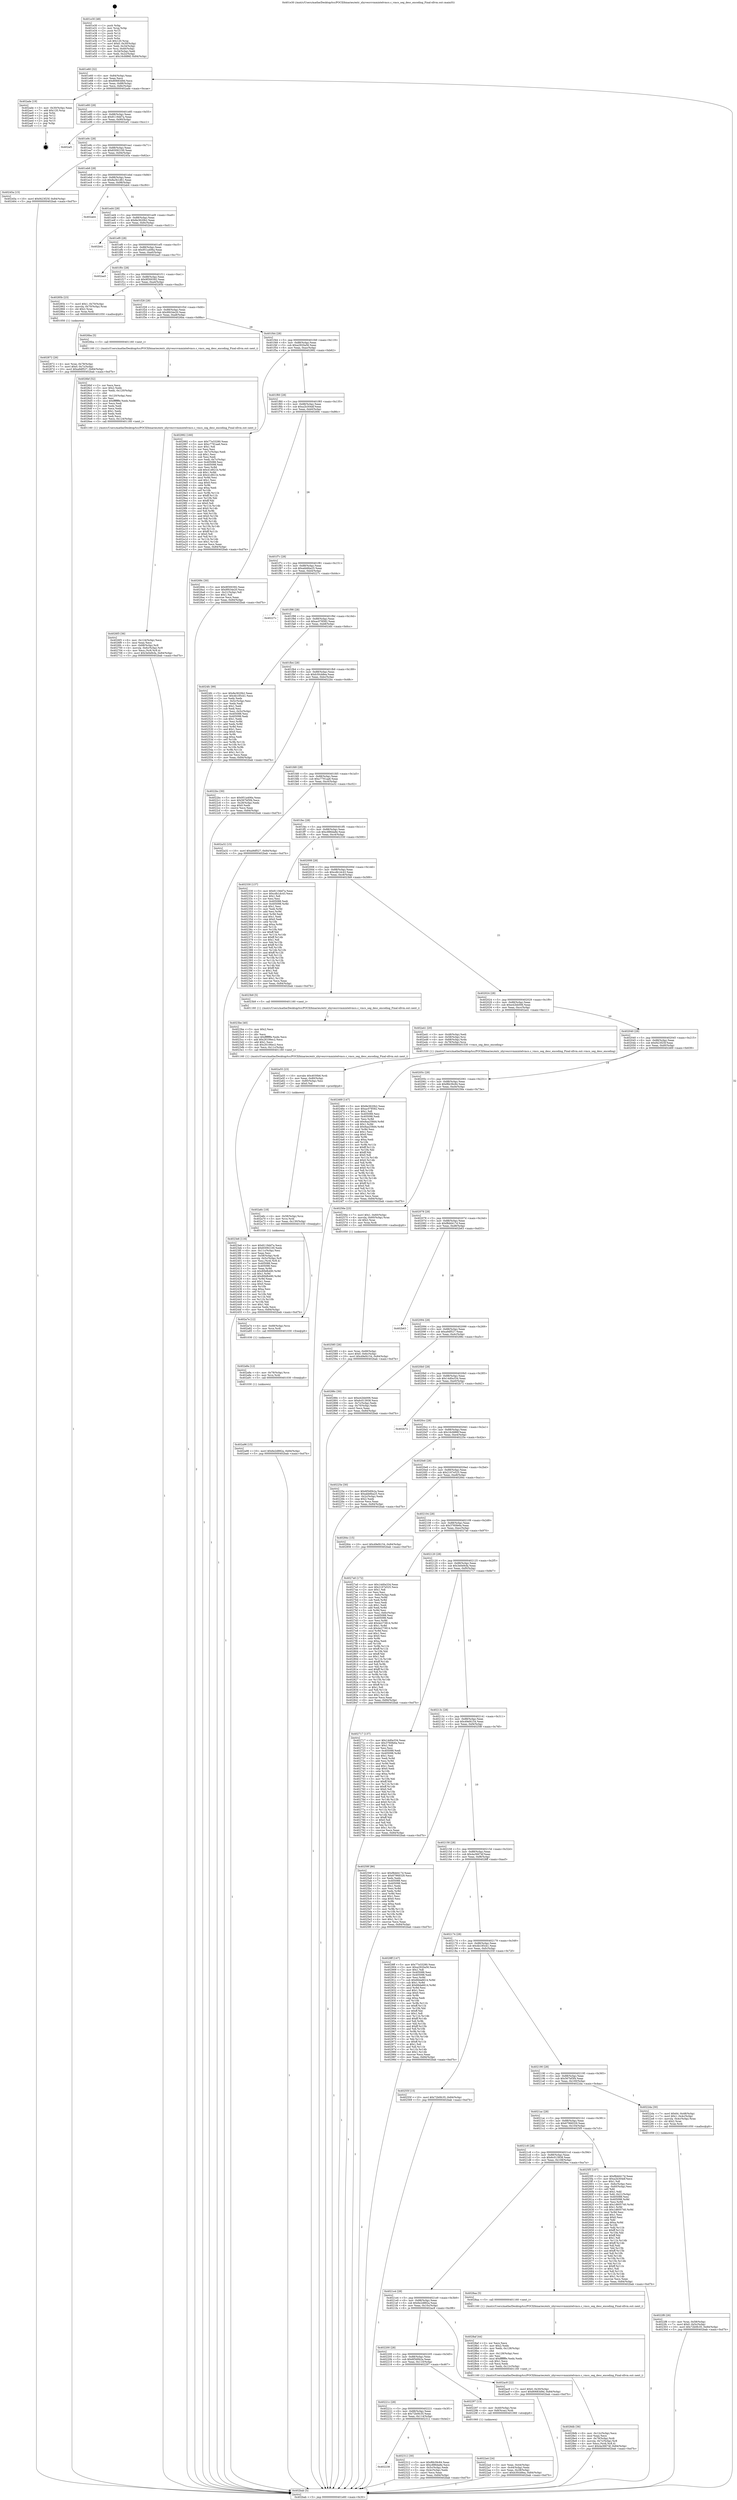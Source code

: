 digraph "0x401e30" {
  label = "0x401e30 (/mnt/c/Users/mathe/Desktop/tcc/POCII/binaries/extr_xhyvesrcvmmintelvmcs.c_vmcs_seg_desc_encoding_Final-ollvm.out::main(0))"
  labelloc = "t"
  node[shape=record]

  Entry [label="",width=0.3,height=0.3,shape=circle,fillcolor=black,style=filled]
  "0x401e60" [label="{
     0x401e60 [32]\l
     | [instrs]\l
     &nbsp;&nbsp;0x401e60 \<+6\>: mov -0x84(%rbp),%eax\l
     &nbsp;&nbsp;0x401e66 \<+2\>: mov %eax,%ecx\l
     &nbsp;&nbsp;0x401e68 \<+6\>: sub $0x80683d9d,%ecx\l
     &nbsp;&nbsp;0x401e6e \<+6\>: mov %eax,-0x88(%rbp)\l
     &nbsp;&nbsp;0x401e74 \<+6\>: mov %ecx,-0x8c(%rbp)\l
     &nbsp;&nbsp;0x401e7a \<+6\>: je 0000000000402ade \<main+0xcae\>\l
  }"]
  "0x402ade" [label="{
     0x402ade [19]\l
     | [instrs]\l
     &nbsp;&nbsp;0x402ade \<+3\>: mov -0x30(%rbp),%eax\l
     &nbsp;&nbsp;0x402ae1 \<+7\>: add $0x120,%rsp\l
     &nbsp;&nbsp;0x402ae8 \<+1\>: pop %rbx\l
     &nbsp;&nbsp;0x402ae9 \<+2\>: pop %r12\l
     &nbsp;&nbsp;0x402aeb \<+2\>: pop %r14\l
     &nbsp;&nbsp;0x402aed \<+2\>: pop %r15\l
     &nbsp;&nbsp;0x402aef \<+1\>: pop %rbp\l
     &nbsp;&nbsp;0x402af0 \<+1\>: ret\l
  }"]
  "0x401e80" [label="{
     0x401e80 [28]\l
     | [instrs]\l
     &nbsp;&nbsp;0x401e80 \<+5\>: jmp 0000000000401e85 \<main+0x55\>\l
     &nbsp;&nbsp;0x401e85 \<+6\>: mov -0x88(%rbp),%eax\l
     &nbsp;&nbsp;0x401e8b \<+5\>: sub $0x8119dd7a,%eax\l
     &nbsp;&nbsp;0x401e90 \<+6\>: mov %eax,-0x90(%rbp)\l
     &nbsp;&nbsp;0x401e96 \<+6\>: je 0000000000402af1 \<main+0xcc1\>\l
  }"]
  Exit [label="",width=0.3,height=0.3,shape=circle,fillcolor=black,style=filled,peripheries=2]
  "0x402af1" [label="{
     0x402af1\l
  }", style=dashed]
  "0x401e9c" [label="{
     0x401e9c [28]\l
     | [instrs]\l
     &nbsp;&nbsp;0x401e9c \<+5\>: jmp 0000000000401ea1 \<main+0x71\>\l
     &nbsp;&nbsp;0x401ea1 \<+6\>: mov -0x88(%rbp),%eax\l
     &nbsp;&nbsp;0x401ea7 \<+5\>: sub $0x83092100,%eax\l
     &nbsp;&nbsp;0x401eac \<+6\>: mov %eax,-0x94(%rbp)\l
     &nbsp;&nbsp;0x401eb2 \<+6\>: je 000000000040245a \<main+0x62a\>\l
  }"]
  "0x402a96" [label="{
     0x402a96 [15]\l
     | [instrs]\l
     &nbsp;&nbsp;0x402a96 \<+10\>: movl $0x6e2d882a,-0x84(%rbp)\l
     &nbsp;&nbsp;0x402aa0 \<+5\>: jmp 0000000000402bab \<main+0xd7b\>\l
  }"]
  "0x40245a" [label="{
     0x40245a [15]\l
     | [instrs]\l
     &nbsp;&nbsp;0x40245a \<+10\>: movl $0xf423f25f,-0x84(%rbp)\l
     &nbsp;&nbsp;0x402464 \<+5\>: jmp 0000000000402bab \<main+0xd7b\>\l
  }"]
  "0x401eb8" [label="{
     0x401eb8 [28]\l
     | [instrs]\l
     &nbsp;&nbsp;0x401eb8 \<+5\>: jmp 0000000000401ebd \<main+0x8d\>\l
     &nbsp;&nbsp;0x401ebd \<+6\>: mov -0x88(%rbp),%eax\l
     &nbsp;&nbsp;0x401ec3 \<+5\>: sub $0x8a3b1d61,%eax\l
     &nbsp;&nbsp;0x401ec8 \<+6\>: mov %eax,-0x98(%rbp)\l
     &nbsp;&nbsp;0x401ece \<+6\>: je 0000000000402ab4 \<main+0xc84\>\l
  }"]
  "0x402a8a" [label="{
     0x402a8a [12]\l
     | [instrs]\l
     &nbsp;&nbsp;0x402a8a \<+4\>: mov -0x78(%rbp),%rcx\l
     &nbsp;&nbsp;0x402a8e \<+3\>: mov %rcx,%rdi\l
     &nbsp;&nbsp;0x402a91 \<+5\>: call 0000000000401030 \<free@plt\>\l
     | [calls]\l
     &nbsp;&nbsp;0x401030 \{1\} (unknown)\l
  }"]
  "0x402ab4" [label="{
     0x402ab4\l
  }", style=dashed]
  "0x401ed4" [label="{
     0x401ed4 [28]\l
     | [instrs]\l
     &nbsp;&nbsp;0x401ed4 \<+5\>: jmp 0000000000401ed9 \<main+0xa9\>\l
     &nbsp;&nbsp;0x401ed9 \<+6\>: mov -0x88(%rbp),%eax\l
     &nbsp;&nbsp;0x401edf \<+5\>: sub $0x8e3620b2,%eax\l
     &nbsp;&nbsp;0x401ee4 \<+6\>: mov %eax,-0x9c(%rbp)\l
     &nbsp;&nbsp;0x401eea \<+6\>: je 0000000000402b41 \<main+0xd11\>\l
  }"]
  "0x402a7e" [label="{
     0x402a7e [12]\l
     | [instrs]\l
     &nbsp;&nbsp;0x402a7e \<+4\>: mov -0x68(%rbp),%rcx\l
     &nbsp;&nbsp;0x402a82 \<+3\>: mov %rcx,%rdi\l
     &nbsp;&nbsp;0x402a85 \<+5\>: call 0000000000401030 \<free@plt\>\l
     | [calls]\l
     &nbsp;&nbsp;0x401030 \{1\} (unknown)\l
  }"]
  "0x402b41" [label="{
     0x402b41\l
  }", style=dashed]
  "0x401ef0" [label="{
     0x401ef0 [28]\l
     | [instrs]\l
     &nbsp;&nbsp;0x401ef0 \<+5\>: jmp 0000000000401ef5 \<main+0xc5\>\l
     &nbsp;&nbsp;0x401ef5 \<+6\>: mov -0x88(%rbp),%eax\l
     &nbsp;&nbsp;0x401efb \<+5\>: sub $0x951a406a,%eax\l
     &nbsp;&nbsp;0x401f00 \<+6\>: mov %eax,-0xa0(%rbp)\l
     &nbsp;&nbsp;0x401f06 \<+6\>: je 0000000000402aa5 \<main+0xc75\>\l
  }"]
  "0x402a6c" [label="{
     0x402a6c [18]\l
     | [instrs]\l
     &nbsp;&nbsp;0x402a6c \<+4\>: mov -0x58(%rbp),%rcx\l
     &nbsp;&nbsp;0x402a70 \<+3\>: mov %rcx,%rdi\l
     &nbsp;&nbsp;0x402a73 \<+6\>: mov %eax,-0x130(%rbp)\l
     &nbsp;&nbsp;0x402a79 \<+5\>: call 0000000000401030 \<free@plt\>\l
     | [calls]\l
     &nbsp;&nbsp;0x401030 \{1\} (unknown)\l
  }"]
  "0x402aa5" [label="{
     0x402aa5\l
  }", style=dashed]
  "0x401f0c" [label="{
     0x401f0c [28]\l
     | [instrs]\l
     &nbsp;&nbsp;0x401f0c \<+5\>: jmp 0000000000401f11 \<main+0xe1\>\l
     &nbsp;&nbsp;0x401f11 \<+6\>: mov -0x88(%rbp),%eax\l
     &nbsp;&nbsp;0x401f17 \<+5\>: sub $0x9f300392,%eax\l
     &nbsp;&nbsp;0x401f1c \<+6\>: mov %eax,-0xa4(%rbp)\l
     &nbsp;&nbsp;0x401f22 \<+6\>: je 000000000040285b \<main+0xa2b\>\l
  }"]
  "0x402a55" [label="{
     0x402a55 [23]\l
     | [instrs]\l
     &nbsp;&nbsp;0x402a55 \<+10\>: movabs $0x4030b6,%rdi\l
     &nbsp;&nbsp;0x402a5f \<+3\>: mov %eax,-0x80(%rbp)\l
     &nbsp;&nbsp;0x402a62 \<+3\>: mov -0x80(%rbp),%esi\l
     &nbsp;&nbsp;0x402a65 \<+2\>: mov $0x0,%al\l
     &nbsp;&nbsp;0x402a67 \<+5\>: call 0000000000401040 \<printf@plt\>\l
     | [calls]\l
     &nbsp;&nbsp;0x401040 \{1\} (unknown)\l
  }"]
  "0x40285b" [label="{
     0x40285b [23]\l
     | [instrs]\l
     &nbsp;&nbsp;0x40285b \<+7\>: movl $0x1,-0x70(%rbp)\l
     &nbsp;&nbsp;0x402862 \<+4\>: movslq -0x70(%rbp),%rax\l
     &nbsp;&nbsp;0x402866 \<+4\>: shl $0x2,%rax\l
     &nbsp;&nbsp;0x40286a \<+3\>: mov %rax,%rdi\l
     &nbsp;&nbsp;0x40286d \<+5\>: call 0000000000401050 \<malloc@plt\>\l
     | [calls]\l
     &nbsp;&nbsp;0x401050 \{1\} (unknown)\l
  }"]
  "0x401f28" [label="{
     0x401f28 [28]\l
     | [instrs]\l
     &nbsp;&nbsp;0x401f28 \<+5\>: jmp 0000000000401f2d \<main+0xfd\>\l
     &nbsp;&nbsp;0x401f2d \<+6\>: mov -0x88(%rbp),%eax\l
     &nbsp;&nbsp;0x401f33 \<+5\>: sub $0x9f434e20,%eax\l
     &nbsp;&nbsp;0x401f38 \<+6\>: mov %eax,-0xa8(%rbp)\l
     &nbsp;&nbsp;0x401f3e \<+6\>: je 00000000004026ba \<main+0x88a\>\l
  }"]
  "0x4028db" [label="{
     0x4028db [36]\l
     | [instrs]\l
     &nbsp;&nbsp;0x4028db \<+6\>: mov -0x12c(%rbp),%ecx\l
     &nbsp;&nbsp;0x4028e1 \<+3\>: imul %eax,%ecx\l
     &nbsp;&nbsp;0x4028e4 \<+4\>: mov -0x78(%rbp),%rdi\l
     &nbsp;&nbsp;0x4028e8 \<+4\>: movslq -0x7c(%rbp),%r8\l
     &nbsp;&nbsp;0x4028ec \<+4\>: mov %ecx,(%rdi,%r8,4)\l
     &nbsp;&nbsp;0x4028f0 \<+10\>: movl $0x4a36674f,-0x84(%rbp)\l
     &nbsp;&nbsp;0x4028fa \<+5\>: jmp 0000000000402bab \<main+0xd7b\>\l
  }"]
  "0x4026ba" [label="{
     0x4026ba [5]\l
     | [instrs]\l
     &nbsp;&nbsp;0x4026ba \<+5\>: call 0000000000401160 \<next_i\>\l
     | [calls]\l
     &nbsp;&nbsp;0x401160 \{1\} (/mnt/c/Users/mathe/Desktop/tcc/POCII/binaries/extr_xhyvesrcvmmintelvmcs.c_vmcs_seg_desc_encoding_Final-ollvm.out::next_i)\l
  }"]
  "0x401f44" [label="{
     0x401f44 [28]\l
     | [instrs]\l
     &nbsp;&nbsp;0x401f44 \<+5\>: jmp 0000000000401f49 \<main+0x119\>\l
     &nbsp;&nbsp;0x401f49 \<+6\>: mov -0x88(%rbp),%eax\l
     &nbsp;&nbsp;0x401f4f \<+5\>: sub $0xa2920a56,%eax\l
     &nbsp;&nbsp;0x401f54 \<+6\>: mov %eax,-0xac(%rbp)\l
     &nbsp;&nbsp;0x401f5a \<+6\>: je 0000000000402992 \<main+0xb62\>\l
  }"]
  "0x4028af" [label="{
     0x4028af [44]\l
     | [instrs]\l
     &nbsp;&nbsp;0x4028af \<+2\>: xor %ecx,%ecx\l
     &nbsp;&nbsp;0x4028b1 \<+5\>: mov $0x2,%edx\l
     &nbsp;&nbsp;0x4028b6 \<+6\>: mov %edx,-0x128(%rbp)\l
     &nbsp;&nbsp;0x4028bc \<+1\>: cltd\l
     &nbsp;&nbsp;0x4028bd \<+6\>: mov -0x128(%rbp),%esi\l
     &nbsp;&nbsp;0x4028c3 \<+2\>: idiv %esi\l
     &nbsp;&nbsp;0x4028c5 \<+6\>: imul $0xfffffffe,%edx,%edx\l
     &nbsp;&nbsp;0x4028cb \<+3\>: sub $0x1,%ecx\l
     &nbsp;&nbsp;0x4028ce \<+2\>: sub %ecx,%edx\l
     &nbsp;&nbsp;0x4028d0 \<+6\>: mov %edx,-0x12c(%rbp)\l
     &nbsp;&nbsp;0x4028d6 \<+5\>: call 0000000000401160 \<next_i\>\l
     | [calls]\l
     &nbsp;&nbsp;0x401160 \{1\} (/mnt/c/Users/mathe/Desktop/tcc/POCII/binaries/extr_xhyvesrcvmmintelvmcs.c_vmcs_seg_desc_encoding_Final-ollvm.out::next_i)\l
  }"]
  "0x402992" [label="{
     0x402992 [160]\l
     | [instrs]\l
     &nbsp;&nbsp;0x402992 \<+5\>: mov $0x77e33280,%eax\l
     &nbsp;&nbsp;0x402997 \<+5\>: mov $0xc7791aa6,%ecx\l
     &nbsp;&nbsp;0x40299c \<+2\>: mov $0x1,%dl\l
     &nbsp;&nbsp;0x40299e \<+2\>: xor %esi,%esi\l
     &nbsp;&nbsp;0x4029a0 \<+3\>: mov -0x7c(%rbp),%edi\l
     &nbsp;&nbsp;0x4029a3 \<+3\>: sub $0x1,%esi\l
     &nbsp;&nbsp;0x4029a6 \<+2\>: sub %esi,%edi\l
     &nbsp;&nbsp;0x4029a8 \<+3\>: mov %edi,-0x7c(%rbp)\l
     &nbsp;&nbsp;0x4029ab \<+7\>: mov 0x405088,%esi\l
     &nbsp;&nbsp;0x4029b2 \<+7\>: mov 0x405098,%edi\l
     &nbsp;&nbsp;0x4029b9 \<+3\>: mov %esi,%r8d\l
     &nbsp;&nbsp;0x4029bc \<+7\>: add $0x41d921b,%r8d\l
     &nbsp;&nbsp;0x4029c3 \<+4\>: sub $0x1,%r8d\l
     &nbsp;&nbsp;0x4029c7 \<+7\>: sub $0x41d921b,%r8d\l
     &nbsp;&nbsp;0x4029ce \<+4\>: imul %r8d,%esi\l
     &nbsp;&nbsp;0x4029d2 \<+3\>: and $0x1,%esi\l
     &nbsp;&nbsp;0x4029d5 \<+3\>: cmp $0x0,%esi\l
     &nbsp;&nbsp;0x4029d8 \<+4\>: sete %r9b\l
     &nbsp;&nbsp;0x4029dc \<+3\>: cmp $0xa,%edi\l
     &nbsp;&nbsp;0x4029df \<+4\>: setl %r10b\l
     &nbsp;&nbsp;0x4029e3 \<+3\>: mov %r9b,%r11b\l
     &nbsp;&nbsp;0x4029e6 \<+4\>: xor $0xff,%r11b\l
     &nbsp;&nbsp;0x4029ea \<+3\>: mov %r10b,%bl\l
     &nbsp;&nbsp;0x4029ed \<+3\>: xor $0xff,%bl\l
     &nbsp;&nbsp;0x4029f0 \<+3\>: xor $0x0,%dl\l
     &nbsp;&nbsp;0x4029f3 \<+3\>: mov %r11b,%r14b\l
     &nbsp;&nbsp;0x4029f6 \<+4\>: and $0x0,%r14b\l
     &nbsp;&nbsp;0x4029fa \<+3\>: and %dl,%r9b\l
     &nbsp;&nbsp;0x4029fd \<+3\>: mov %bl,%r15b\l
     &nbsp;&nbsp;0x402a00 \<+4\>: and $0x0,%r15b\l
     &nbsp;&nbsp;0x402a04 \<+3\>: and %dl,%r10b\l
     &nbsp;&nbsp;0x402a07 \<+3\>: or %r9b,%r14b\l
     &nbsp;&nbsp;0x402a0a \<+3\>: or %r10b,%r15b\l
     &nbsp;&nbsp;0x402a0d \<+3\>: xor %r15b,%r14b\l
     &nbsp;&nbsp;0x402a10 \<+3\>: or %bl,%r11b\l
     &nbsp;&nbsp;0x402a13 \<+4\>: xor $0xff,%r11b\l
     &nbsp;&nbsp;0x402a17 \<+3\>: or $0x0,%dl\l
     &nbsp;&nbsp;0x402a1a \<+3\>: and %dl,%r11b\l
     &nbsp;&nbsp;0x402a1d \<+3\>: or %r11b,%r14b\l
     &nbsp;&nbsp;0x402a20 \<+4\>: test $0x1,%r14b\l
     &nbsp;&nbsp;0x402a24 \<+3\>: cmovne %ecx,%eax\l
     &nbsp;&nbsp;0x402a27 \<+6\>: mov %eax,-0x84(%rbp)\l
     &nbsp;&nbsp;0x402a2d \<+5\>: jmp 0000000000402bab \<main+0xd7b\>\l
  }"]
  "0x401f60" [label="{
     0x401f60 [28]\l
     | [instrs]\l
     &nbsp;&nbsp;0x401f60 \<+5\>: jmp 0000000000401f65 \<main+0x135\>\l
     &nbsp;&nbsp;0x401f65 \<+6\>: mov -0x88(%rbp),%eax\l
     &nbsp;&nbsp;0x401f6b \<+5\>: sub $0xa2b304df,%eax\l
     &nbsp;&nbsp;0x401f70 \<+6\>: mov %eax,-0xb0(%rbp)\l
     &nbsp;&nbsp;0x401f76 \<+6\>: je 000000000040269c \<main+0x86c\>\l
  }"]
  "0x402872" [label="{
     0x402872 [26]\l
     | [instrs]\l
     &nbsp;&nbsp;0x402872 \<+4\>: mov %rax,-0x78(%rbp)\l
     &nbsp;&nbsp;0x402876 \<+7\>: movl $0x0,-0x7c(%rbp)\l
     &nbsp;&nbsp;0x40287d \<+10\>: movl $0xa9df527,-0x84(%rbp)\l
     &nbsp;&nbsp;0x402887 \<+5\>: jmp 0000000000402bab \<main+0xd7b\>\l
  }"]
  "0x40269c" [label="{
     0x40269c [30]\l
     | [instrs]\l
     &nbsp;&nbsp;0x40269c \<+5\>: mov $0x9f300392,%eax\l
     &nbsp;&nbsp;0x4026a1 \<+5\>: mov $0x9f434e20,%ecx\l
     &nbsp;&nbsp;0x4026a6 \<+3\>: mov -0x21(%rbp),%dl\l
     &nbsp;&nbsp;0x4026a9 \<+3\>: test $0x1,%dl\l
     &nbsp;&nbsp;0x4026ac \<+3\>: cmovne %ecx,%eax\l
     &nbsp;&nbsp;0x4026af \<+6\>: mov %eax,-0x84(%rbp)\l
     &nbsp;&nbsp;0x4026b5 \<+5\>: jmp 0000000000402bab \<main+0xd7b\>\l
  }"]
  "0x401f7c" [label="{
     0x401f7c [28]\l
     | [instrs]\l
     &nbsp;&nbsp;0x401f7c \<+5\>: jmp 0000000000401f81 \<main+0x151\>\l
     &nbsp;&nbsp;0x401f81 \<+6\>: mov -0x88(%rbp),%eax\l
     &nbsp;&nbsp;0x401f87 \<+5\>: sub $0xabb6ba25,%eax\l
     &nbsp;&nbsp;0x401f8c \<+6\>: mov %eax,-0xb4(%rbp)\l
     &nbsp;&nbsp;0x401f92 \<+6\>: je 000000000040227c \<main+0x44c\>\l
  }"]
  "0x4026f3" [label="{
     0x4026f3 [36]\l
     | [instrs]\l
     &nbsp;&nbsp;0x4026f3 \<+6\>: mov -0x124(%rbp),%ecx\l
     &nbsp;&nbsp;0x4026f9 \<+3\>: imul %eax,%ecx\l
     &nbsp;&nbsp;0x4026fc \<+4\>: mov -0x68(%rbp),%r8\l
     &nbsp;&nbsp;0x402700 \<+4\>: movslq -0x6c(%rbp),%r9\l
     &nbsp;&nbsp;0x402704 \<+4\>: mov %ecx,(%r8,%r9,4)\l
     &nbsp;&nbsp;0x402708 \<+10\>: movl $0x3e0e9cfa,-0x84(%rbp)\l
     &nbsp;&nbsp;0x402712 \<+5\>: jmp 0000000000402bab \<main+0xd7b\>\l
  }"]
  "0x40227c" [label="{
     0x40227c\l
  }", style=dashed]
  "0x401f98" [label="{
     0x401f98 [28]\l
     | [instrs]\l
     &nbsp;&nbsp;0x401f98 \<+5\>: jmp 0000000000401f9d \<main+0x16d\>\l
     &nbsp;&nbsp;0x401f9d \<+6\>: mov -0x88(%rbp),%eax\l
     &nbsp;&nbsp;0x401fa3 \<+5\>: sub $0xac078582,%eax\l
     &nbsp;&nbsp;0x401fa8 \<+6\>: mov %eax,-0xb8(%rbp)\l
     &nbsp;&nbsp;0x401fae \<+6\>: je 00000000004024fc \<main+0x6cc\>\l
  }"]
  "0x4026bf" [label="{
     0x4026bf [52]\l
     | [instrs]\l
     &nbsp;&nbsp;0x4026bf \<+2\>: xor %ecx,%ecx\l
     &nbsp;&nbsp;0x4026c1 \<+5\>: mov $0x2,%edx\l
     &nbsp;&nbsp;0x4026c6 \<+6\>: mov %edx,-0x120(%rbp)\l
     &nbsp;&nbsp;0x4026cc \<+1\>: cltd\l
     &nbsp;&nbsp;0x4026cd \<+6\>: mov -0x120(%rbp),%esi\l
     &nbsp;&nbsp;0x4026d3 \<+2\>: idiv %esi\l
     &nbsp;&nbsp;0x4026d5 \<+6\>: imul $0xfffffffe,%edx,%edx\l
     &nbsp;&nbsp;0x4026db \<+2\>: mov %ecx,%edi\l
     &nbsp;&nbsp;0x4026dd \<+2\>: sub %edx,%edi\l
     &nbsp;&nbsp;0x4026df \<+2\>: mov %ecx,%edx\l
     &nbsp;&nbsp;0x4026e1 \<+3\>: sub $0x1,%edx\l
     &nbsp;&nbsp;0x4026e4 \<+2\>: add %edx,%edi\l
     &nbsp;&nbsp;0x4026e6 \<+2\>: sub %edi,%ecx\l
     &nbsp;&nbsp;0x4026e8 \<+6\>: mov %ecx,-0x124(%rbp)\l
     &nbsp;&nbsp;0x4026ee \<+5\>: call 0000000000401160 \<next_i\>\l
     | [calls]\l
     &nbsp;&nbsp;0x401160 \{1\} (/mnt/c/Users/mathe/Desktop/tcc/POCII/binaries/extr_xhyvesrcvmmintelvmcs.c_vmcs_seg_desc_encoding_Final-ollvm.out::next_i)\l
  }"]
  "0x4024fc" [label="{
     0x4024fc [99]\l
     | [instrs]\l
     &nbsp;&nbsp;0x4024fc \<+5\>: mov $0x8e3620b2,%eax\l
     &nbsp;&nbsp;0x402501 \<+5\>: mov $0x4b185cb1,%ecx\l
     &nbsp;&nbsp;0x402506 \<+2\>: xor %edx,%edx\l
     &nbsp;&nbsp;0x402508 \<+3\>: mov -0x5c(%rbp),%esi\l
     &nbsp;&nbsp;0x40250b \<+2\>: mov %edx,%edi\l
     &nbsp;&nbsp;0x40250d \<+3\>: sub $0x1,%edi\l
     &nbsp;&nbsp;0x402510 \<+2\>: sub %edi,%esi\l
     &nbsp;&nbsp;0x402512 \<+3\>: mov %esi,-0x5c(%rbp)\l
     &nbsp;&nbsp;0x402515 \<+7\>: mov 0x405088,%esi\l
     &nbsp;&nbsp;0x40251c \<+7\>: mov 0x405098,%edi\l
     &nbsp;&nbsp;0x402523 \<+3\>: sub $0x1,%edx\l
     &nbsp;&nbsp;0x402526 \<+3\>: mov %esi,%r8d\l
     &nbsp;&nbsp;0x402529 \<+3\>: add %edx,%r8d\l
     &nbsp;&nbsp;0x40252c \<+4\>: imul %r8d,%esi\l
     &nbsp;&nbsp;0x402530 \<+3\>: and $0x1,%esi\l
     &nbsp;&nbsp;0x402533 \<+3\>: cmp $0x0,%esi\l
     &nbsp;&nbsp;0x402536 \<+4\>: sete %r9b\l
     &nbsp;&nbsp;0x40253a \<+3\>: cmp $0xa,%edi\l
     &nbsp;&nbsp;0x40253d \<+4\>: setl %r10b\l
     &nbsp;&nbsp;0x402541 \<+3\>: mov %r9b,%r11b\l
     &nbsp;&nbsp;0x402544 \<+3\>: and %r10b,%r11b\l
     &nbsp;&nbsp;0x402547 \<+3\>: xor %r10b,%r9b\l
     &nbsp;&nbsp;0x40254a \<+3\>: or %r9b,%r11b\l
     &nbsp;&nbsp;0x40254d \<+4\>: test $0x1,%r11b\l
     &nbsp;&nbsp;0x402551 \<+3\>: cmovne %ecx,%eax\l
     &nbsp;&nbsp;0x402554 \<+6\>: mov %eax,-0x84(%rbp)\l
     &nbsp;&nbsp;0x40255a \<+5\>: jmp 0000000000402bab \<main+0xd7b\>\l
  }"]
  "0x401fb4" [label="{
     0x401fb4 [28]\l
     | [instrs]\l
     &nbsp;&nbsp;0x401fb4 \<+5\>: jmp 0000000000401fb9 \<main+0x189\>\l
     &nbsp;&nbsp;0x401fb9 \<+6\>: mov -0x88(%rbp),%eax\l
     &nbsp;&nbsp;0x401fbf \<+5\>: sub $0xb30cb8ea,%eax\l
     &nbsp;&nbsp;0x401fc4 \<+6\>: mov %eax,-0xbc(%rbp)\l
     &nbsp;&nbsp;0x401fca \<+6\>: je 00000000004022bc \<main+0x48c\>\l
  }"]
  "0x402585" [label="{
     0x402585 [26]\l
     | [instrs]\l
     &nbsp;&nbsp;0x402585 \<+4\>: mov %rax,-0x68(%rbp)\l
     &nbsp;&nbsp;0x402589 \<+7\>: movl $0x0,-0x6c(%rbp)\l
     &nbsp;&nbsp;0x402590 \<+10\>: movl $0x49ef4154,-0x84(%rbp)\l
     &nbsp;&nbsp;0x40259a \<+5\>: jmp 0000000000402bab \<main+0xd7b\>\l
  }"]
  "0x4022bc" [label="{
     0x4022bc [30]\l
     | [instrs]\l
     &nbsp;&nbsp;0x4022bc \<+5\>: mov $0x951a406a,%eax\l
     &nbsp;&nbsp;0x4022c1 \<+5\>: mov $0x567bf3f4,%ecx\l
     &nbsp;&nbsp;0x4022c6 \<+3\>: mov -0x28(%rbp),%edx\l
     &nbsp;&nbsp;0x4022c9 \<+3\>: cmp $0x0,%edx\l
     &nbsp;&nbsp;0x4022cc \<+3\>: cmove %ecx,%eax\l
     &nbsp;&nbsp;0x4022cf \<+6\>: mov %eax,-0x84(%rbp)\l
     &nbsp;&nbsp;0x4022d5 \<+5\>: jmp 0000000000402bab \<main+0xd7b\>\l
  }"]
  "0x401fd0" [label="{
     0x401fd0 [28]\l
     | [instrs]\l
     &nbsp;&nbsp;0x401fd0 \<+5\>: jmp 0000000000401fd5 \<main+0x1a5\>\l
     &nbsp;&nbsp;0x401fd5 \<+6\>: mov -0x88(%rbp),%eax\l
     &nbsp;&nbsp;0x401fdb \<+5\>: sub $0xc7791aa6,%eax\l
     &nbsp;&nbsp;0x401fe0 \<+6\>: mov %eax,-0xc0(%rbp)\l
     &nbsp;&nbsp;0x401fe6 \<+6\>: je 0000000000402a32 \<main+0xc02\>\l
  }"]
  "0x4023e6" [label="{
     0x4023e6 [116]\l
     | [instrs]\l
     &nbsp;&nbsp;0x4023e6 \<+5\>: mov $0x8119dd7a,%ecx\l
     &nbsp;&nbsp;0x4023eb \<+5\>: mov $0x83092100,%edx\l
     &nbsp;&nbsp;0x4023f0 \<+6\>: mov -0x11c(%rbp),%esi\l
     &nbsp;&nbsp;0x4023f6 \<+3\>: imul %eax,%esi\l
     &nbsp;&nbsp;0x4023f9 \<+4\>: mov -0x58(%rbp),%rdi\l
     &nbsp;&nbsp;0x4023fd \<+4\>: movslq -0x5c(%rbp),%r8\l
     &nbsp;&nbsp;0x402401 \<+4\>: mov %esi,(%rdi,%r8,4)\l
     &nbsp;&nbsp;0x402405 \<+7\>: mov 0x405088,%eax\l
     &nbsp;&nbsp;0x40240c \<+7\>: mov 0x405098,%esi\l
     &nbsp;&nbsp;0x402413 \<+3\>: mov %eax,%r9d\l
     &nbsp;&nbsp;0x402416 \<+7\>: sub $0x80bfb490,%r9d\l
     &nbsp;&nbsp;0x40241d \<+4\>: sub $0x1,%r9d\l
     &nbsp;&nbsp;0x402421 \<+7\>: add $0x80bfb490,%r9d\l
     &nbsp;&nbsp;0x402428 \<+4\>: imul %r9d,%eax\l
     &nbsp;&nbsp;0x40242c \<+3\>: and $0x1,%eax\l
     &nbsp;&nbsp;0x40242f \<+3\>: cmp $0x0,%eax\l
     &nbsp;&nbsp;0x402432 \<+4\>: sete %r10b\l
     &nbsp;&nbsp;0x402436 \<+3\>: cmp $0xa,%esi\l
     &nbsp;&nbsp;0x402439 \<+4\>: setl %r11b\l
     &nbsp;&nbsp;0x40243d \<+3\>: mov %r10b,%bl\l
     &nbsp;&nbsp;0x402440 \<+3\>: and %r11b,%bl\l
     &nbsp;&nbsp;0x402443 \<+3\>: xor %r11b,%r10b\l
     &nbsp;&nbsp;0x402446 \<+3\>: or %r10b,%bl\l
     &nbsp;&nbsp;0x402449 \<+3\>: test $0x1,%bl\l
     &nbsp;&nbsp;0x40244c \<+3\>: cmovne %edx,%ecx\l
     &nbsp;&nbsp;0x40244f \<+6\>: mov %ecx,-0x84(%rbp)\l
     &nbsp;&nbsp;0x402455 \<+5\>: jmp 0000000000402bab \<main+0xd7b\>\l
  }"]
  "0x402a32" [label="{
     0x402a32 [15]\l
     | [instrs]\l
     &nbsp;&nbsp;0x402a32 \<+10\>: movl $0xa9df527,-0x84(%rbp)\l
     &nbsp;&nbsp;0x402a3c \<+5\>: jmp 0000000000402bab \<main+0xd7b\>\l
  }"]
  "0x401fec" [label="{
     0x401fec [28]\l
     | [instrs]\l
     &nbsp;&nbsp;0x401fec \<+5\>: jmp 0000000000401ff1 \<main+0x1c1\>\l
     &nbsp;&nbsp;0x401ff1 \<+6\>: mov -0x88(%rbp),%eax\l
     &nbsp;&nbsp;0x401ff7 \<+5\>: sub $0xc886da8e,%eax\l
     &nbsp;&nbsp;0x401ffc \<+6\>: mov %eax,-0xc4(%rbp)\l
     &nbsp;&nbsp;0x402002 \<+6\>: je 0000000000402330 \<main+0x500\>\l
  }"]
  "0x4023be" [label="{
     0x4023be [40]\l
     | [instrs]\l
     &nbsp;&nbsp;0x4023be \<+5\>: mov $0x2,%ecx\l
     &nbsp;&nbsp;0x4023c3 \<+1\>: cltd\l
     &nbsp;&nbsp;0x4023c4 \<+2\>: idiv %ecx\l
     &nbsp;&nbsp;0x4023c6 \<+6\>: imul $0xfffffffe,%edx,%ecx\l
     &nbsp;&nbsp;0x4023cc \<+6\>: add $0x26106ec2,%ecx\l
     &nbsp;&nbsp;0x4023d2 \<+3\>: add $0x1,%ecx\l
     &nbsp;&nbsp;0x4023d5 \<+6\>: sub $0x26106ec2,%ecx\l
     &nbsp;&nbsp;0x4023db \<+6\>: mov %ecx,-0x11c(%rbp)\l
     &nbsp;&nbsp;0x4023e1 \<+5\>: call 0000000000401160 \<next_i\>\l
     | [calls]\l
     &nbsp;&nbsp;0x401160 \{1\} (/mnt/c/Users/mathe/Desktop/tcc/POCII/binaries/extr_xhyvesrcvmmintelvmcs.c_vmcs_seg_desc_encoding_Final-ollvm.out::next_i)\l
  }"]
  "0x402330" [label="{
     0x402330 [137]\l
     | [instrs]\l
     &nbsp;&nbsp;0x402330 \<+5\>: mov $0x8119dd7a,%eax\l
     &nbsp;&nbsp;0x402335 \<+5\>: mov $0xcdb1dc43,%ecx\l
     &nbsp;&nbsp;0x40233a \<+2\>: mov $0x1,%dl\l
     &nbsp;&nbsp;0x40233c \<+2\>: xor %esi,%esi\l
     &nbsp;&nbsp;0x40233e \<+7\>: mov 0x405088,%edi\l
     &nbsp;&nbsp;0x402345 \<+8\>: mov 0x405098,%r8d\l
     &nbsp;&nbsp;0x40234d \<+3\>: sub $0x1,%esi\l
     &nbsp;&nbsp;0x402350 \<+3\>: mov %edi,%r9d\l
     &nbsp;&nbsp;0x402353 \<+3\>: add %esi,%r9d\l
     &nbsp;&nbsp;0x402356 \<+4\>: imul %r9d,%edi\l
     &nbsp;&nbsp;0x40235a \<+3\>: and $0x1,%edi\l
     &nbsp;&nbsp;0x40235d \<+3\>: cmp $0x0,%edi\l
     &nbsp;&nbsp;0x402360 \<+4\>: sete %r10b\l
     &nbsp;&nbsp;0x402364 \<+4\>: cmp $0xa,%r8d\l
     &nbsp;&nbsp;0x402368 \<+4\>: setl %r11b\l
     &nbsp;&nbsp;0x40236c \<+3\>: mov %r10b,%bl\l
     &nbsp;&nbsp;0x40236f \<+3\>: xor $0xff,%bl\l
     &nbsp;&nbsp;0x402372 \<+3\>: mov %r11b,%r14b\l
     &nbsp;&nbsp;0x402375 \<+4\>: xor $0xff,%r14b\l
     &nbsp;&nbsp;0x402379 \<+3\>: xor $0x1,%dl\l
     &nbsp;&nbsp;0x40237c \<+3\>: mov %bl,%r15b\l
     &nbsp;&nbsp;0x40237f \<+4\>: and $0xff,%r15b\l
     &nbsp;&nbsp;0x402383 \<+3\>: and %dl,%r10b\l
     &nbsp;&nbsp;0x402386 \<+3\>: mov %r14b,%r12b\l
     &nbsp;&nbsp;0x402389 \<+4\>: and $0xff,%r12b\l
     &nbsp;&nbsp;0x40238d \<+3\>: and %dl,%r11b\l
     &nbsp;&nbsp;0x402390 \<+3\>: or %r10b,%r15b\l
     &nbsp;&nbsp;0x402393 \<+3\>: or %r11b,%r12b\l
     &nbsp;&nbsp;0x402396 \<+3\>: xor %r12b,%r15b\l
     &nbsp;&nbsp;0x402399 \<+3\>: or %r14b,%bl\l
     &nbsp;&nbsp;0x40239c \<+3\>: xor $0xff,%bl\l
     &nbsp;&nbsp;0x40239f \<+3\>: or $0x1,%dl\l
     &nbsp;&nbsp;0x4023a2 \<+2\>: and %dl,%bl\l
     &nbsp;&nbsp;0x4023a4 \<+3\>: or %bl,%r15b\l
     &nbsp;&nbsp;0x4023a7 \<+4\>: test $0x1,%r15b\l
     &nbsp;&nbsp;0x4023ab \<+3\>: cmovne %ecx,%eax\l
     &nbsp;&nbsp;0x4023ae \<+6\>: mov %eax,-0x84(%rbp)\l
     &nbsp;&nbsp;0x4023b4 \<+5\>: jmp 0000000000402bab \<main+0xd7b\>\l
  }"]
  "0x402008" [label="{
     0x402008 [28]\l
     | [instrs]\l
     &nbsp;&nbsp;0x402008 \<+5\>: jmp 000000000040200d \<main+0x1dd\>\l
     &nbsp;&nbsp;0x40200d \<+6\>: mov -0x88(%rbp),%eax\l
     &nbsp;&nbsp;0x402013 \<+5\>: sub $0xcdb1dc43,%eax\l
     &nbsp;&nbsp;0x402018 \<+6\>: mov %eax,-0xc8(%rbp)\l
     &nbsp;&nbsp;0x40201e \<+6\>: je 00000000004023b9 \<main+0x589\>\l
  }"]
  "0x402238" [label="{
     0x402238\l
  }", style=dashed]
  "0x4023b9" [label="{
     0x4023b9 [5]\l
     | [instrs]\l
     &nbsp;&nbsp;0x4023b9 \<+5\>: call 0000000000401160 \<next_i\>\l
     | [calls]\l
     &nbsp;&nbsp;0x401160 \{1\} (/mnt/c/Users/mathe/Desktop/tcc/POCII/binaries/extr_xhyvesrcvmmintelvmcs.c_vmcs_seg_desc_encoding_Final-ollvm.out::next_i)\l
  }"]
  "0x402024" [label="{
     0x402024 [28]\l
     | [instrs]\l
     &nbsp;&nbsp;0x402024 \<+5\>: jmp 0000000000402029 \<main+0x1f9\>\l
     &nbsp;&nbsp;0x402029 \<+6\>: mov -0x88(%rbp),%eax\l
     &nbsp;&nbsp;0x40202f \<+5\>: sub $0xe42bb006,%eax\l
     &nbsp;&nbsp;0x402034 \<+6\>: mov %eax,-0xcc(%rbp)\l
     &nbsp;&nbsp;0x40203a \<+6\>: je 0000000000402a41 \<main+0xc11\>\l
  }"]
  "0x402312" [label="{
     0x402312 [30]\l
     | [instrs]\l
     &nbsp;&nbsp;0x402312 \<+5\>: mov $0xf6b39c84,%eax\l
     &nbsp;&nbsp;0x402317 \<+5\>: mov $0xc886da8e,%ecx\l
     &nbsp;&nbsp;0x40231c \<+3\>: mov -0x5c(%rbp),%edx\l
     &nbsp;&nbsp;0x40231f \<+3\>: cmp -0x4c(%rbp),%edx\l
     &nbsp;&nbsp;0x402322 \<+3\>: cmovl %ecx,%eax\l
     &nbsp;&nbsp;0x402325 \<+6\>: mov %eax,-0x84(%rbp)\l
     &nbsp;&nbsp;0x40232b \<+5\>: jmp 0000000000402bab \<main+0xd7b\>\l
  }"]
  "0x402a41" [label="{
     0x402a41 [20]\l
     | [instrs]\l
     &nbsp;&nbsp;0x402a41 \<+3\>: mov -0x48(%rbp),%edi\l
     &nbsp;&nbsp;0x402a44 \<+4\>: mov -0x58(%rbp),%rsi\l
     &nbsp;&nbsp;0x402a48 \<+4\>: mov -0x68(%rbp),%rdx\l
     &nbsp;&nbsp;0x402a4c \<+4\>: mov -0x78(%rbp),%rcx\l
     &nbsp;&nbsp;0x402a50 \<+5\>: call 0000000000401530 \<vmcs_seg_desc_encoding\>\l
     | [calls]\l
     &nbsp;&nbsp;0x401530 \{1\} (/mnt/c/Users/mathe/Desktop/tcc/POCII/binaries/extr_xhyvesrcvmmintelvmcs.c_vmcs_seg_desc_encoding_Final-ollvm.out::vmcs_seg_desc_encoding)\l
  }"]
  "0x402040" [label="{
     0x402040 [28]\l
     | [instrs]\l
     &nbsp;&nbsp;0x402040 \<+5\>: jmp 0000000000402045 \<main+0x215\>\l
     &nbsp;&nbsp;0x402045 \<+6\>: mov -0x88(%rbp),%eax\l
     &nbsp;&nbsp;0x40204b \<+5\>: sub $0xf423f25f,%eax\l
     &nbsp;&nbsp;0x402050 \<+6\>: mov %eax,-0xd0(%rbp)\l
     &nbsp;&nbsp;0x402056 \<+6\>: je 0000000000402469 \<main+0x639\>\l
  }"]
  "0x4022f8" [label="{
     0x4022f8 [26]\l
     | [instrs]\l
     &nbsp;&nbsp;0x4022f8 \<+4\>: mov %rax,-0x58(%rbp)\l
     &nbsp;&nbsp;0x4022fc \<+7\>: movl $0x0,-0x5c(%rbp)\l
     &nbsp;&nbsp;0x402303 \<+10\>: movl $0x72b0fc35,-0x84(%rbp)\l
     &nbsp;&nbsp;0x40230d \<+5\>: jmp 0000000000402bab \<main+0xd7b\>\l
  }"]
  "0x402469" [label="{
     0x402469 [147]\l
     | [instrs]\l
     &nbsp;&nbsp;0x402469 \<+5\>: mov $0x8e3620b2,%eax\l
     &nbsp;&nbsp;0x40246e \<+5\>: mov $0xac078582,%ecx\l
     &nbsp;&nbsp;0x402473 \<+2\>: mov $0x1,%dl\l
     &nbsp;&nbsp;0x402475 \<+7\>: mov 0x405088,%esi\l
     &nbsp;&nbsp;0x40247c \<+7\>: mov 0x405098,%edi\l
     &nbsp;&nbsp;0x402483 \<+3\>: mov %esi,%r8d\l
     &nbsp;&nbsp;0x402486 \<+7\>: add $0x8aa258d4,%r8d\l
     &nbsp;&nbsp;0x40248d \<+4\>: sub $0x1,%r8d\l
     &nbsp;&nbsp;0x402491 \<+7\>: sub $0x8aa258d4,%r8d\l
     &nbsp;&nbsp;0x402498 \<+4\>: imul %r8d,%esi\l
     &nbsp;&nbsp;0x40249c \<+3\>: and $0x1,%esi\l
     &nbsp;&nbsp;0x40249f \<+3\>: cmp $0x0,%esi\l
     &nbsp;&nbsp;0x4024a2 \<+4\>: sete %r9b\l
     &nbsp;&nbsp;0x4024a6 \<+3\>: cmp $0xa,%edi\l
     &nbsp;&nbsp;0x4024a9 \<+4\>: setl %r10b\l
     &nbsp;&nbsp;0x4024ad \<+3\>: mov %r9b,%r11b\l
     &nbsp;&nbsp;0x4024b0 \<+4\>: xor $0xff,%r11b\l
     &nbsp;&nbsp;0x4024b4 \<+3\>: mov %r10b,%bl\l
     &nbsp;&nbsp;0x4024b7 \<+3\>: xor $0xff,%bl\l
     &nbsp;&nbsp;0x4024ba \<+3\>: xor $0x0,%dl\l
     &nbsp;&nbsp;0x4024bd \<+3\>: mov %r11b,%r14b\l
     &nbsp;&nbsp;0x4024c0 \<+4\>: and $0x0,%r14b\l
     &nbsp;&nbsp;0x4024c4 \<+3\>: and %dl,%r9b\l
     &nbsp;&nbsp;0x4024c7 \<+3\>: mov %bl,%r15b\l
     &nbsp;&nbsp;0x4024ca \<+4\>: and $0x0,%r15b\l
     &nbsp;&nbsp;0x4024ce \<+3\>: and %dl,%r10b\l
     &nbsp;&nbsp;0x4024d1 \<+3\>: or %r9b,%r14b\l
     &nbsp;&nbsp;0x4024d4 \<+3\>: or %r10b,%r15b\l
     &nbsp;&nbsp;0x4024d7 \<+3\>: xor %r15b,%r14b\l
     &nbsp;&nbsp;0x4024da \<+3\>: or %bl,%r11b\l
     &nbsp;&nbsp;0x4024dd \<+4\>: xor $0xff,%r11b\l
     &nbsp;&nbsp;0x4024e1 \<+3\>: or $0x0,%dl\l
     &nbsp;&nbsp;0x4024e4 \<+3\>: and %dl,%r11b\l
     &nbsp;&nbsp;0x4024e7 \<+3\>: or %r11b,%r14b\l
     &nbsp;&nbsp;0x4024ea \<+4\>: test $0x1,%r14b\l
     &nbsp;&nbsp;0x4024ee \<+3\>: cmovne %ecx,%eax\l
     &nbsp;&nbsp;0x4024f1 \<+6\>: mov %eax,-0x84(%rbp)\l
     &nbsp;&nbsp;0x4024f7 \<+5\>: jmp 0000000000402bab \<main+0xd7b\>\l
  }"]
  "0x40205c" [label="{
     0x40205c [28]\l
     | [instrs]\l
     &nbsp;&nbsp;0x40205c \<+5\>: jmp 0000000000402061 \<main+0x231\>\l
     &nbsp;&nbsp;0x402061 \<+6\>: mov -0x88(%rbp),%eax\l
     &nbsp;&nbsp;0x402067 \<+5\>: sub $0xf6b39c84,%eax\l
     &nbsp;&nbsp;0x40206c \<+6\>: mov %eax,-0xd4(%rbp)\l
     &nbsp;&nbsp;0x402072 \<+6\>: je 000000000040256e \<main+0x73e\>\l
  }"]
  "0x4022a4" [label="{
     0x4022a4 [24]\l
     | [instrs]\l
     &nbsp;&nbsp;0x4022a4 \<+3\>: mov %eax,-0x44(%rbp)\l
     &nbsp;&nbsp;0x4022a7 \<+3\>: mov -0x44(%rbp),%eax\l
     &nbsp;&nbsp;0x4022aa \<+3\>: mov %eax,-0x28(%rbp)\l
     &nbsp;&nbsp;0x4022ad \<+10\>: movl $0xb30cb8ea,-0x84(%rbp)\l
     &nbsp;&nbsp;0x4022b7 \<+5\>: jmp 0000000000402bab \<main+0xd7b\>\l
  }"]
  "0x40256e" [label="{
     0x40256e [23]\l
     | [instrs]\l
     &nbsp;&nbsp;0x40256e \<+7\>: movl $0x1,-0x60(%rbp)\l
     &nbsp;&nbsp;0x402575 \<+4\>: movslq -0x60(%rbp),%rax\l
     &nbsp;&nbsp;0x402579 \<+4\>: shl $0x2,%rax\l
     &nbsp;&nbsp;0x40257d \<+3\>: mov %rax,%rdi\l
     &nbsp;&nbsp;0x402580 \<+5\>: call 0000000000401050 \<malloc@plt\>\l
     | [calls]\l
     &nbsp;&nbsp;0x401050 \{1\} (unknown)\l
  }"]
  "0x402078" [label="{
     0x402078 [28]\l
     | [instrs]\l
     &nbsp;&nbsp;0x402078 \<+5\>: jmp 000000000040207d \<main+0x24d\>\l
     &nbsp;&nbsp;0x40207d \<+6\>: mov -0x88(%rbp),%eax\l
     &nbsp;&nbsp;0x402083 \<+5\>: sub $0xf8dd417d,%eax\l
     &nbsp;&nbsp;0x402088 \<+6\>: mov %eax,-0xd8(%rbp)\l
     &nbsp;&nbsp;0x40208e \<+6\>: je 0000000000402b63 \<main+0xd33\>\l
  }"]
  "0x40221c" [label="{
     0x40221c [28]\l
     | [instrs]\l
     &nbsp;&nbsp;0x40221c \<+5\>: jmp 0000000000402221 \<main+0x3f1\>\l
     &nbsp;&nbsp;0x402221 \<+6\>: mov -0x88(%rbp),%eax\l
     &nbsp;&nbsp;0x402227 \<+5\>: sub $0x72b0fc35,%eax\l
     &nbsp;&nbsp;0x40222c \<+6\>: mov %eax,-0x114(%rbp)\l
     &nbsp;&nbsp;0x402232 \<+6\>: je 0000000000402312 \<main+0x4e2\>\l
  }"]
  "0x402b63" [label="{
     0x402b63\l
  }", style=dashed]
  "0x402094" [label="{
     0x402094 [28]\l
     | [instrs]\l
     &nbsp;&nbsp;0x402094 \<+5\>: jmp 0000000000402099 \<main+0x269\>\l
     &nbsp;&nbsp;0x402099 \<+6\>: mov -0x88(%rbp),%eax\l
     &nbsp;&nbsp;0x40209f \<+5\>: sub $0xa9df527,%eax\l
     &nbsp;&nbsp;0x4020a4 \<+6\>: mov %eax,-0xdc(%rbp)\l
     &nbsp;&nbsp;0x4020aa \<+6\>: je 000000000040288c \<main+0xa5c\>\l
  }"]
  "0x402297" [label="{
     0x402297 [13]\l
     | [instrs]\l
     &nbsp;&nbsp;0x402297 \<+4\>: mov -0x40(%rbp),%rax\l
     &nbsp;&nbsp;0x40229b \<+4\>: mov 0x8(%rax),%rdi\l
     &nbsp;&nbsp;0x40229f \<+5\>: call 0000000000401060 \<atoi@plt\>\l
     | [calls]\l
     &nbsp;&nbsp;0x401060 \{1\} (unknown)\l
  }"]
  "0x40288c" [label="{
     0x40288c [30]\l
     | [instrs]\l
     &nbsp;&nbsp;0x40288c \<+5\>: mov $0xe42bb006,%eax\l
     &nbsp;&nbsp;0x402891 \<+5\>: mov $0x6c013938,%ecx\l
     &nbsp;&nbsp;0x402896 \<+3\>: mov -0x7c(%rbp),%edx\l
     &nbsp;&nbsp;0x402899 \<+3\>: cmp -0x70(%rbp),%edx\l
     &nbsp;&nbsp;0x40289c \<+3\>: cmovl %ecx,%eax\l
     &nbsp;&nbsp;0x40289f \<+6\>: mov %eax,-0x84(%rbp)\l
     &nbsp;&nbsp;0x4028a5 \<+5\>: jmp 0000000000402bab \<main+0xd7b\>\l
  }"]
  "0x4020b0" [label="{
     0x4020b0 [28]\l
     | [instrs]\l
     &nbsp;&nbsp;0x4020b0 \<+5\>: jmp 00000000004020b5 \<main+0x285\>\l
     &nbsp;&nbsp;0x4020b5 \<+6\>: mov -0x88(%rbp),%eax\l
     &nbsp;&nbsp;0x4020bb \<+5\>: sub $0x14d0a334,%eax\l
     &nbsp;&nbsp;0x4020c0 \<+6\>: mov %eax,-0xe0(%rbp)\l
     &nbsp;&nbsp;0x4020c6 \<+6\>: je 0000000000402b72 \<main+0xd42\>\l
  }"]
  "0x402200" [label="{
     0x402200 [28]\l
     | [instrs]\l
     &nbsp;&nbsp;0x402200 \<+5\>: jmp 0000000000402205 \<main+0x3d5\>\l
     &nbsp;&nbsp;0x402205 \<+6\>: mov -0x88(%rbp),%eax\l
     &nbsp;&nbsp;0x40220b \<+5\>: sub $0x6f3d0b2a,%eax\l
     &nbsp;&nbsp;0x402210 \<+6\>: mov %eax,-0x110(%rbp)\l
     &nbsp;&nbsp;0x402216 \<+6\>: je 0000000000402297 \<main+0x467\>\l
  }"]
  "0x402b72" [label="{
     0x402b72\l
  }", style=dashed]
  "0x4020cc" [label="{
     0x4020cc [28]\l
     | [instrs]\l
     &nbsp;&nbsp;0x4020cc \<+5\>: jmp 00000000004020d1 \<main+0x2a1\>\l
     &nbsp;&nbsp;0x4020d1 \<+6\>: mov -0x88(%rbp),%eax\l
     &nbsp;&nbsp;0x4020d7 \<+5\>: sub $0x16cfd86f,%eax\l
     &nbsp;&nbsp;0x4020dc \<+6\>: mov %eax,-0xe4(%rbp)\l
     &nbsp;&nbsp;0x4020e2 \<+6\>: je 000000000040225e \<main+0x42e\>\l
  }"]
  "0x402ac8" [label="{
     0x402ac8 [22]\l
     | [instrs]\l
     &nbsp;&nbsp;0x402ac8 \<+7\>: movl $0x0,-0x30(%rbp)\l
     &nbsp;&nbsp;0x402acf \<+10\>: movl $0x80683d9d,-0x84(%rbp)\l
     &nbsp;&nbsp;0x402ad9 \<+5\>: jmp 0000000000402bab \<main+0xd7b\>\l
  }"]
  "0x40225e" [label="{
     0x40225e [30]\l
     | [instrs]\l
     &nbsp;&nbsp;0x40225e \<+5\>: mov $0x6f3d0b2a,%eax\l
     &nbsp;&nbsp;0x402263 \<+5\>: mov $0xabb6ba25,%ecx\l
     &nbsp;&nbsp;0x402268 \<+3\>: mov -0x2c(%rbp),%edx\l
     &nbsp;&nbsp;0x40226b \<+3\>: cmp $0x2,%edx\l
     &nbsp;&nbsp;0x40226e \<+3\>: cmovne %ecx,%eax\l
     &nbsp;&nbsp;0x402271 \<+6\>: mov %eax,-0x84(%rbp)\l
     &nbsp;&nbsp;0x402277 \<+5\>: jmp 0000000000402bab \<main+0xd7b\>\l
  }"]
  "0x4020e8" [label="{
     0x4020e8 [28]\l
     | [instrs]\l
     &nbsp;&nbsp;0x4020e8 \<+5\>: jmp 00000000004020ed \<main+0x2bd\>\l
     &nbsp;&nbsp;0x4020ed \<+6\>: mov -0x88(%rbp),%eax\l
     &nbsp;&nbsp;0x4020f3 \<+5\>: sub $0x2167e525,%eax\l
     &nbsp;&nbsp;0x4020f8 \<+6\>: mov %eax,-0xe8(%rbp)\l
     &nbsp;&nbsp;0x4020fe \<+6\>: je 000000000040284c \<main+0xa1c\>\l
  }"]
  "0x402bab" [label="{
     0x402bab [5]\l
     | [instrs]\l
     &nbsp;&nbsp;0x402bab \<+5\>: jmp 0000000000401e60 \<main+0x30\>\l
  }"]
  "0x401e30" [label="{
     0x401e30 [48]\l
     | [instrs]\l
     &nbsp;&nbsp;0x401e30 \<+1\>: push %rbp\l
     &nbsp;&nbsp;0x401e31 \<+3\>: mov %rsp,%rbp\l
     &nbsp;&nbsp;0x401e34 \<+2\>: push %r15\l
     &nbsp;&nbsp;0x401e36 \<+2\>: push %r14\l
     &nbsp;&nbsp;0x401e38 \<+2\>: push %r12\l
     &nbsp;&nbsp;0x401e3a \<+1\>: push %rbx\l
     &nbsp;&nbsp;0x401e3b \<+7\>: sub $0x120,%rsp\l
     &nbsp;&nbsp;0x401e42 \<+7\>: movl $0x0,-0x30(%rbp)\l
     &nbsp;&nbsp;0x401e49 \<+3\>: mov %edi,-0x34(%rbp)\l
     &nbsp;&nbsp;0x401e4c \<+4\>: mov %rsi,-0x40(%rbp)\l
     &nbsp;&nbsp;0x401e50 \<+3\>: mov -0x34(%rbp),%edi\l
     &nbsp;&nbsp;0x401e53 \<+3\>: mov %edi,-0x2c(%rbp)\l
     &nbsp;&nbsp;0x401e56 \<+10\>: movl $0x16cfd86f,-0x84(%rbp)\l
  }"]
  "0x4021e4" [label="{
     0x4021e4 [28]\l
     | [instrs]\l
     &nbsp;&nbsp;0x4021e4 \<+5\>: jmp 00000000004021e9 \<main+0x3b9\>\l
     &nbsp;&nbsp;0x4021e9 \<+6\>: mov -0x88(%rbp),%eax\l
     &nbsp;&nbsp;0x4021ef \<+5\>: sub $0x6e2d882a,%eax\l
     &nbsp;&nbsp;0x4021f4 \<+6\>: mov %eax,-0x10c(%rbp)\l
     &nbsp;&nbsp;0x4021fa \<+6\>: je 0000000000402ac8 \<main+0xc98\>\l
  }"]
  "0x40284c" [label="{
     0x40284c [15]\l
     | [instrs]\l
     &nbsp;&nbsp;0x40284c \<+10\>: movl $0x49ef4154,-0x84(%rbp)\l
     &nbsp;&nbsp;0x402856 \<+5\>: jmp 0000000000402bab \<main+0xd7b\>\l
  }"]
  "0x402104" [label="{
     0x402104 [28]\l
     | [instrs]\l
     &nbsp;&nbsp;0x402104 \<+5\>: jmp 0000000000402109 \<main+0x2d9\>\l
     &nbsp;&nbsp;0x402109 \<+6\>: mov -0x88(%rbp),%eax\l
     &nbsp;&nbsp;0x40210f \<+5\>: sub $0x3760fe6a,%eax\l
     &nbsp;&nbsp;0x402114 \<+6\>: mov %eax,-0xec(%rbp)\l
     &nbsp;&nbsp;0x40211a \<+6\>: je 00000000004027a0 \<main+0x970\>\l
  }"]
  "0x4028aa" [label="{
     0x4028aa [5]\l
     | [instrs]\l
     &nbsp;&nbsp;0x4028aa \<+5\>: call 0000000000401160 \<next_i\>\l
     | [calls]\l
     &nbsp;&nbsp;0x401160 \{1\} (/mnt/c/Users/mathe/Desktop/tcc/POCII/binaries/extr_xhyvesrcvmmintelvmcs.c_vmcs_seg_desc_encoding_Final-ollvm.out::next_i)\l
  }"]
  "0x4027a0" [label="{
     0x4027a0 [172]\l
     | [instrs]\l
     &nbsp;&nbsp;0x4027a0 \<+5\>: mov $0x14d0a334,%eax\l
     &nbsp;&nbsp;0x4027a5 \<+5\>: mov $0x2167e525,%ecx\l
     &nbsp;&nbsp;0x4027aa \<+2\>: mov $0x1,%dl\l
     &nbsp;&nbsp;0x4027ac \<+2\>: xor %esi,%esi\l
     &nbsp;&nbsp;0x4027ae \<+3\>: mov -0x6c(%rbp),%edi\l
     &nbsp;&nbsp;0x4027b1 \<+3\>: mov %esi,%r8d\l
     &nbsp;&nbsp;0x4027b4 \<+3\>: sub %edi,%r8d\l
     &nbsp;&nbsp;0x4027b7 \<+2\>: mov %esi,%edi\l
     &nbsp;&nbsp;0x4027b9 \<+3\>: sub $0x1,%edi\l
     &nbsp;&nbsp;0x4027bc \<+3\>: add %edi,%r8d\l
     &nbsp;&nbsp;0x4027bf \<+3\>: sub %r8d,%esi\l
     &nbsp;&nbsp;0x4027c2 \<+3\>: mov %esi,-0x6c(%rbp)\l
     &nbsp;&nbsp;0x4027c5 \<+7\>: mov 0x405088,%esi\l
     &nbsp;&nbsp;0x4027cc \<+7\>: mov 0x405098,%edi\l
     &nbsp;&nbsp;0x4027d3 \<+3\>: mov %esi,%r8d\l
     &nbsp;&nbsp;0x4027d6 \<+7\>: add $0x4e273814,%r8d\l
     &nbsp;&nbsp;0x4027dd \<+4\>: sub $0x1,%r8d\l
     &nbsp;&nbsp;0x4027e1 \<+7\>: sub $0x4e273814,%r8d\l
     &nbsp;&nbsp;0x4027e8 \<+4\>: imul %r8d,%esi\l
     &nbsp;&nbsp;0x4027ec \<+3\>: and $0x1,%esi\l
     &nbsp;&nbsp;0x4027ef \<+3\>: cmp $0x0,%esi\l
     &nbsp;&nbsp;0x4027f2 \<+4\>: sete %r9b\l
     &nbsp;&nbsp;0x4027f6 \<+3\>: cmp $0xa,%edi\l
     &nbsp;&nbsp;0x4027f9 \<+4\>: setl %r10b\l
     &nbsp;&nbsp;0x4027fd \<+3\>: mov %r9b,%r11b\l
     &nbsp;&nbsp;0x402800 \<+4\>: xor $0xff,%r11b\l
     &nbsp;&nbsp;0x402804 \<+3\>: mov %r10b,%bl\l
     &nbsp;&nbsp;0x402807 \<+3\>: xor $0xff,%bl\l
     &nbsp;&nbsp;0x40280a \<+3\>: xor $0x1,%dl\l
     &nbsp;&nbsp;0x40280d \<+3\>: mov %r11b,%r14b\l
     &nbsp;&nbsp;0x402810 \<+4\>: and $0xff,%r14b\l
     &nbsp;&nbsp;0x402814 \<+3\>: and %dl,%r9b\l
     &nbsp;&nbsp;0x402817 \<+3\>: mov %bl,%r15b\l
     &nbsp;&nbsp;0x40281a \<+4\>: and $0xff,%r15b\l
     &nbsp;&nbsp;0x40281e \<+3\>: and %dl,%r10b\l
     &nbsp;&nbsp;0x402821 \<+3\>: or %r9b,%r14b\l
     &nbsp;&nbsp;0x402824 \<+3\>: or %r10b,%r15b\l
     &nbsp;&nbsp;0x402827 \<+3\>: xor %r15b,%r14b\l
     &nbsp;&nbsp;0x40282a \<+3\>: or %bl,%r11b\l
     &nbsp;&nbsp;0x40282d \<+4\>: xor $0xff,%r11b\l
     &nbsp;&nbsp;0x402831 \<+3\>: or $0x1,%dl\l
     &nbsp;&nbsp;0x402834 \<+3\>: and %dl,%r11b\l
     &nbsp;&nbsp;0x402837 \<+3\>: or %r11b,%r14b\l
     &nbsp;&nbsp;0x40283a \<+4\>: test $0x1,%r14b\l
     &nbsp;&nbsp;0x40283e \<+3\>: cmovne %ecx,%eax\l
     &nbsp;&nbsp;0x402841 \<+6\>: mov %eax,-0x84(%rbp)\l
     &nbsp;&nbsp;0x402847 \<+5\>: jmp 0000000000402bab \<main+0xd7b\>\l
  }"]
  "0x402120" [label="{
     0x402120 [28]\l
     | [instrs]\l
     &nbsp;&nbsp;0x402120 \<+5\>: jmp 0000000000402125 \<main+0x2f5\>\l
     &nbsp;&nbsp;0x402125 \<+6\>: mov -0x88(%rbp),%eax\l
     &nbsp;&nbsp;0x40212b \<+5\>: sub $0x3e0e9cfa,%eax\l
     &nbsp;&nbsp;0x402130 \<+6\>: mov %eax,-0xf0(%rbp)\l
     &nbsp;&nbsp;0x402136 \<+6\>: je 0000000000402717 \<main+0x8e7\>\l
  }"]
  "0x4021c8" [label="{
     0x4021c8 [28]\l
     | [instrs]\l
     &nbsp;&nbsp;0x4021c8 \<+5\>: jmp 00000000004021cd \<main+0x39d\>\l
     &nbsp;&nbsp;0x4021cd \<+6\>: mov -0x88(%rbp),%eax\l
     &nbsp;&nbsp;0x4021d3 \<+5\>: sub $0x6c013938,%eax\l
     &nbsp;&nbsp;0x4021d8 \<+6\>: mov %eax,-0x108(%rbp)\l
     &nbsp;&nbsp;0x4021de \<+6\>: je 00000000004028aa \<main+0xa7a\>\l
  }"]
  "0x402717" [label="{
     0x402717 [137]\l
     | [instrs]\l
     &nbsp;&nbsp;0x402717 \<+5\>: mov $0x14d0a334,%eax\l
     &nbsp;&nbsp;0x40271c \<+5\>: mov $0x3760fe6a,%ecx\l
     &nbsp;&nbsp;0x402721 \<+2\>: mov $0x1,%dl\l
     &nbsp;&nbsp;0x402723 \<+2\>: xor %esi,%esi\l
     &nbsp;&nbsp;0x402725 \<+7\>: mov 0x405088,%edi\l
     &nbsp;&nbsp;0x40272c \<+8\>: mov 0x405098,%r8d\l
     &nbsp;&nbsp;0x402734 \<+3\>: sub $0x1,%esi\l
     &nbsp;&nbsp;0x402737 \<+3\>: mov %edi,%r9d\l
     &nbsp;&nbsp;0x40273a \<+3\>: add %esi,%r9d\l
     &nbsp;&nbsp;0x40273d \<+4\>: imul %r9d,%edi\l
     &nbsp;&nbsp;0x402741 \<+3\>: and $0x1,%edi\l
     &nbsp;&nbsp;0x402744 \<+3\>: cmp $0x0,%edi\l
     &nbsp;&nbsp;0x402747 \<+4\>: sete %r10b\l
     &nbsp;&nbsp;0x40274b \<+4\>: cmp $0xa,%r8d\l
     &nbsp;&nbsp;0x40274f \<+4\>: setl %r11b\l
     &nbsp;&nbsp;0x402753 \<+3\>: mov %r10b,%bl\l
     &nbsp;&nbsp;0x402756 \<+3\>: xor $0xff,%bl\l
     &nbsp;&nbsp;0x402759 \<+3\>: mov %r11b,%r14b\l
     &nbsp;&nbsp;0x40275c \<+4\>: xor $0xff,%r14b\l
     &nbsp;&nbsp;0x402760 \<+3\>: xor $0x0,%dl\l
     &nbsp;&nbsp;0x402763 \<+3\>: mov %bl,%r15b\l
     &nbsp;&nbsp;0x402766 \<+4\>: and $0x0,%r15b\l
     &nbsp;&nbsp;0x40276a \<+3\>: and %dl,%r10b\l
     &nbsp;&nbsp;0x40276d \<+3\>: mov %r14b,%r12b\l
     &nbsp;&nbsp;0x402770 \<+4\>: and $0x0,%r12b\l
     &nbsp;&nbsp;0x402774 \<+3\>: and %dl,%r11b\l
     &nbsp;&nbsp;0x402777 \<+3\>: or %r10b,%r15b\l
     &nbsp;&nbsp;0x40277a \<+3\>: or %r11b,%r12b\l
     &nbsp;&nbsp;0x40277d \<+3\>: xor %r12b,%r15b\l
     &nbsp;&nbsp;0x402780 \<+3\>: or %r14b,%bl\l
     &nbsp;&nbsp;0x402783 \<+3\>: xor $0xff,%bl\l
     &nbsp;&nbsp;0x402786 \<+3\>: or $0x0,%dl\l
     &nbsp;&nbsp;0x402789 \<+2\>: and %dl,%bl\l
     &nbsp;&nbsp;0x40278b \<+3\>: or %bl,%r15b\l
     &nbsp;&nbsp;0x40278e \<+4\>: test $0x1,%r15b\l
     &nbsp;&nbsp;0x402792 \<+3\>: cmovne %ecx,%eax\l
     &nbsp;&nbsp;0x402795 \<+6\>: mov %eax,-0x84(%rbp)\l
     &nbsp;&nbsp;0x40279b \<+5\>: jmp 0000000000402bab \<main+0xd7b\>\l
  }"]
  "0x40213c" [label="{
     0x40213c [28]\l
     | [instrs]\l
     &nbsp;&nbsp;0x40213c \<+5\>: jmp 0000000000402141 \<main+0x311\>\l
     &nbsp;&nbsp;0x402141 \<+6\>: mov -0x88(%rbp),%eax\l
     &nbsp;&nbsp;0x402147 \<+5\>: sub $0x49ef4154,%eax\l
     &nbsp;&nbsp;0x40214c \<+6\>: mov %eax,-0xf4(%rbp)\l
     &nbsp;&nbsp;0x402152 \<+6\>: je 000000000040259f \<main+0x76f\>\l
  }"]
  "0x4025f5" [label="{
     0x4025f5 [167]\l
     | [instrs]\l
     &nbsp;&nbsp;0x4025f5 \<+5\>: mov $0xf8dd417d,%eax\l
     &nbsp;&nbsp;0x4025fa \<+5\>: mov $0xa2b304df,%ecx\l
     &nbsp;&nbsp;0x4025ff \<+2\>: mov $0x1,%dl\l
     &nbsp;&nbsp;0x402601 \<+3\>: mov -0x6c(%rbp),%esi\l
     &nbsp;&nbsp;0x402604 \<+3\>: cmp -0x60(%rbp),%esi\l
     &nbsp;&nbsp;0x402607 \<+4\>: setl %dil\l
     &nbsp;&nbsp;0x40260b \<+4\>: and $0x1,%dil\l
     &nbsp;&nbsp;0x40260f \<+4\>: mov %dil,-0x21(%rbp)\l
     &nbsp;&nbsp;0x402613 \<+7\>: mov 0x405088,%esi\l
     &nbsp;&nbsp;0x40261a \<+8\>: mov 0x405098,%r8d\l
     &nbsp;&nbsp;0x402622 \<+3\>: mov %esi,%r9d\l
     &nbsp;&nbsp;0x402625 \<+7\>: add $0x1d605740,%r9d\l
     &nbsp;&nbsp;0x40262c \<+4\>: sub $0x1,%r9d\l
     &nbsp;&nbsp;0x402630 \<+7\>: sub $0x1d605740,%r9d\l
     &nbsp;&nbsp;0x402637 \<+4\>: imul %r9d,%esi\l
     &nbsp;&nbsp;0x40263b \<+3\>: and $0x1,%esi\l
     &nbsp;&nbsp;0x40263e \<+3\>: cmp $0x0,%esi\l
     &nbsp;&nbsp;0x402641 \<+4\>: sete %dil\l
     &nbsp;&nbsp;0x402645 \<+4\>: cmp $0xa,%r8d\l
     &nbsp;&nbsp;0x402649 \<+4\>: setl %r10b\l
     &nbsp;&nbsp;0x40264d \<+3\>: mov %dil,%r11b\l
     &nbsp;&nbsp;0x402650 \<+4\>: xor $0xff,%r11b\l
     &nbsp;&nbsp;0x402654 \<+3\>: mov %r10b,%bl\l
     &nbsp;&nbsp;0x402657 \<+3\>: xor $0xff,%bl\l
     &nbsp;&nbsp;0x40265a \<+3\>: xor $0x1,%dl\l
     &nbsp;&nbsp;0x40265d \<+3\>: mov %r11b,%r14b\l
     &nbsp;&nbsp;0x402660 \<+4\>: and $0xff,%r14b\l
     &nbsp;&nbsp;0x402664 \<+3\>: and %dl,%dil\l
     &nbsp;&nbsp;0x402667 \<+3\>: mov %bl,%r15b\l
     &nbsp;&nbsp;0x40266a \<+4\>: and $0xff,%r15b\l
     &nbsp;&nbsp;0x40266e \<+3\>: and %dl,%r10b\l
     &nbsp;&nbsp;0x402671 \<+3\>: or %dil,%r14b\l
     &nbsp;&nbsp;0x402674 \<+3\>: or %r10b,%r15b\l
     &nbsp;&nbsp;0x402677 \<+3\>: xor %r15b,%r14b\l
     &nbsp;&nbsp;0x40267a \<+3\>: or %bl,%r11b\l
     &nbsp;&nbsp;0x40267d \<+4\>: xor $0xff,%r11b\l
     &nbsp;&nbsp;0x402681 \<+3\>: or $0x1,%dl\l
     &nbsp;&nbsp;0x402684 \<+3\>: and %dl,%r11b\l
     &nbsp;&nbsp;0x402687 \<+3\>: or %r11b,%r14b\l
     &nbsp;&nbsp;0x40268a \<+4\>: test $0x1,%r14b\l
     &nbsp;&nbsp;0x40268e \<+3\>: cmovne %ecx,%eax\l
     &nbsp;&nbsp;0x402691 \<+6\>: mov %eax,-0x84(%rbp)\l
     &nbsp;&nbsp;0x402697 \<+5\>: jmp 0000000000402bab \<main+0xd7b\>\l
  }"]
  "0x40259f" [label="{
     0x40259f [86]\l
     | [instrs]\l
     &nbsp;&nbsp;0x40259f \<+5\>: mov $0xf8dd417d,%eax\l
     &nbsp;&nbsp;0x4025a4 \<+5\>: mov $0x67968329,%ecx\l
     &nbsp;&nbsp;0x4025a9 \<+2\>: xor %edx,%edx\l
     &nbsp;&nbsp;0x4025ab \<+7\>: mov 0x405088,%esi\l
     &nbsp;&nbsp;0x4025b2 \<+7\>: mov 0x405098,%edi\l
     &nbsp;&nbsp;0x4025b9 \<+3\>: sub $0x1,%edx\l
     &nbsp;&nbsp;0x4025bc \<+3\>: mov %esi,%r8d\l
     &nbsp;&nbsp;0x4025bf \<+3\>: add %edx,%r8d\l
     &nbsp;&nbsp;0x4025c2 \<+4\>: imul %r8d,%esi\l
     &nbsp;&nbsp;0x4025c6 \<+3\>: and $0x1,%esi\l
     &nbsp;&nbsp;0x4025c9 \<+3\>: cmp $0x0,%esi\l
     &nbsp;&nbsp;0x4025cc \<+4\>: sete %r9b\l
     &nbsp;&nbsp;0x4025d0 \<+3\>: cmp $0xa,%edi\l
     &nbsp;&nbsp;0x4025d3 \<+4\>: setl %r10b\l
     &nbsp;&nbsp;0x4025d7 \<+3\>: mov %r9b,%r11b\l
     &nbsp;&nbsp;0x4025da \<+3\>: and %r10b,%r11b\l
     &nbsp;&nbsp;0x4025dd \<+3\>: xor %r10b,%r9b\l
     &nbsp;&nbsp;0x4025e0 \<+3\>: or %r9b,%r11b\l
     &nbsp;&nbsp;0x4025e3 \<+4\>: test $0x1,%r11b\l
     &nbsp;&nbsp;0x4025e7 \<+3\>: cmovne %ecx,%eax\l
     &nbsp;&nbsp;0x4025ea \<+6\>: mov %eax,-0x84(%rbp)\l
     &nbsp;&nbsp;0x4025f0 \<+5\>: jmp 0000000000402bab \<main+0xd7b\>\l
  }"]
  "0x402158" [label="{
     0x402158 [28]\l
     | [instrs]\l
     &nbsp;&nbsp;0x402158 \<+5\>: jmp 000000000040215d \<main+0x32d\>\l
     &nbsp;&nbsp;0x40215d \<+6\>: mov -0x88(%rbp),%eax\l
     &nbsp;&nbsp;0x402163 \<+5\>: sub $0x4a36674f,%eax\l
     &nbsp;&nbsp;0x402168 \<+6\>: mov %eax,-0xf8(%rbp)\l
     &nbsp;&nbsp;0x40216e \<+6\>: je 00000000004028ff \<main+0xacf\>\l
  }"]
  "0x4021ac" [label="{
     0x4021ac [28]\l
     | [instrs]\l
     &nbsp;&nbsp;0x4021ac \<+5\>: jmp 00000000004021b1 \<main+0x381\>\l
     &nbsp;&nbsp;0x4021b1 \<+6\>: mov -0x88(%rbp),%eax\l
     &nbsp;&nbsp;0x4021b7 \<+5\>: sub $0x67968329,%eax\l
     &nbsp;&nbsp;0x4021bc \<+6\>: mov %eax,-0x104(%rbp)\l
     &nbsp;&nbsp;0x4021c2 \<+6\>: je 00000000004025f5 \<main+0x7c5\>\l
  }"]
  "0x4028ff" [label="{
     0x4028ff [147]\l
     | [instrs]\l
     &nbsp;&nbsp;0x4028ff \<+5\>: mov $0x77e33280,%eax\l
     &nbsp;&nbsp;0x402904 \<+5\>: mov $0xa2920a56,%ecx\l
     &nbsp;&nbsp;0x402909 \<+2\>: mov $0x1,%dl\l
     &nbsp;&nbsp;0x40290b \<+7\>: mov 0x405088,%esi\l
     &nbsp;&nbsp;0x402912 \<+7\>: mov 0x405098,%edi\l
     &nbsp;&nbsp;0x402919 \<+3\>: mov %esi,%r8d\l
     &nbsp;&nbsp;0x40291c \<+7\>: sub $0x66da6614,%r8d\l
     &nbsp;&nbsp;0x402923 \<+4\>: sub $0x1,%r8d\l
     &nbsp;&nbsp;0x402927 \<+7\>: add $0x66da6614,%r8d\l
     &nbsp;&nbsp;0x40292e \<+4\>: imul %r8d,%esi\l
     &nbsp;&nbsp;0x402932 \<+3\>: and $0x1,%esi\l
     &nbsp;&nbsp;0x402935 \<+3\>: cmp $0x0,%esi\l
     &nbsp;&nbsp;0x402938 \<+4\>: sete %r9b\l
     &nbsp;&nbsp;0x40293c \<+3\>: cmp $0xa,%edi\l
     &nbsp;&nbsp;0x40293f \<+4\>: setl %r10b\l
     &nbsp;&nbsp;0x402943 \<+3\>: mov %r9b,%r11b\l
     &nbsp;&nbsp;0x402946 \<+4\>: xor $0xff,%r11b\l
     &nbsp;&nbsp;0x40294a \<+3\>: mov %r10b,%bl\l
     &nbsp;&nbsp;0x40294d \<+3\>: xor $0xff,%bl\l
     &nbsp;&nbsp;0x402950 \<+3\>: xor $0x1,%dl\l
     &nbsp;&nbsp;0x402953 \<+3\>: mov %r11b,%r14b\l
     &nbsp;&nbsp;0x402956 \<+4\>: and $0xff,%r14b\l
     &nbsp;&nbsp;0x40295a \<+3\>: and %dl,%r9b\l
     &nbsp;&nbsp;0x40295d \<+3\>: mov %bl,%r15b\l
     &nbsp;&nbsp;0x402960 \<+4\>: and $0xff,%r15b\l
     &nbsp;&nbsp;0x402964 \<+3\>: and %dl,%r10b\l
     &nbsp;&nbsp;0x402967 \<+3\>: or %r9b,%r14b\l
     &nbsp;&nbsp;0x40296a \<+3\>: or %r10b,%r15b\l
     &nbsp;&nbsp;0x40296d \<+3\>: xor %r15b,%r14b\l
     &nbsp;&nbsp;0x402970 \<+3\>: or %bl,%r11b\l
     &nbsp;&nbsp;0x402973 \<+4\>: xor $0xff,%r11b\l
     &nbsp;&nbsp;0x402977 \<+3\>: or $0x1,%dl\l
     &nbsp;&nbsp;0x40297a \<+3\>: and %dl,%r11b\l
     &nbsp;&nbsp;0x40297d \<+3\>: or %r11b,%r14b\l
     &nbsp;&nbsp;0x402980 \<+4\>: test $0x1,%r14b\l
     &nbsp;&nbsp;0x402984 \<+3\>: cmovne %ecx,%eax\l
     &nbsp;&nbsp;0x402987 \<+6\>: mov %eax,-0x84(%rbp)\l
     &nbsp;&nbsp;0x40298d \<+5\>: jmp 0000000000402bab \<main+0xd7b\>\l
  }"]
  "0x402174" [label="{
     0x402174 [28]\l
     | [instrs]\l
     &nbsp;&nbsp;0x402174 \<+5\>: jmp 0000000000402179 \<main+0x349\>\l
     &nbsp;&nbsp;0x402179 \<+6\>: mov -0x88(%rbp),%eax\l
     &nbsp;&nbsp;0x40217f \<+5\>: sub $0x4b185cb1,%eax\l
     &nbsp;&nbsp;0x402184 \<+6\>: mov %eax,-0xfc(%rbp)\l
     &nbsp;&nbsp;0x40218a \<+6\>: je 000000000040255f \<main+0x72f\>\l
  }"]
  "0x4022da" [label="{
     0x4022da [30]\l
     | [instrs]\l
     &nbsp;&nbsp;0x4022da \<+7\>: movl $0x64,-0x48(%rbp)\l
     &nbsp;&nbsp;0x4022e1 \<+7\>: movl $0x1,-0x4c(%rbp)\l
     &nbsp;&nbsp;0x4022e8 \<+4\>: movslq -0x4c(%rbp),%rax\l
     &nbsp;&nbsp;0x4022ec \<+4\>: shl $0x2,%rax\l
     &nbsp;&nbsp;0x4022f0 \<+3\>: mov %rax,%rdi\l
     &nbsp;&nbsp;0x4022f3 \<+5\>: call 0000000000401050 \<malloc@plt\>\l
     | [calls]\l
     &nbsp;&nbsp;0x401050 \{1\} (unknown)\l
  }"]
  "0x40255f" [label="{
     0x40255f [15]\l
     | [instrs]\l
     &nbsp;&nbsp;0x40255f \<+10\>: movl $0x72b0fc35,-0x84(%rbp)\l
     &nbsp;&nbsp;0x402569 \<+5\>: jmp 0000000000402bab \<main+0xd7b\>\l
  }"]
  "0x402190" [label="{
     0x402190 [28]\l
     | [instrs]\l
     &nbsp;&nbsp;0x402190 \<+5\>: jmp 0000000000402195 \<main+0x365\>\l
     &nbsp;&nbsp;0x402195 \<+6\>: mov -0x88(%rbp),%eax\l
     &nbsp;&nbsp;0x40219b \<+5\>: sub $0x567bf3f4,%eax\l
     &nbsp;&nbsp;0x4021a0 \<+6\>: mov %eax,-0x100(%rbp)\l
     &nbsp;&nbsp;0x4021a6 \<+6\>: je 00000000004022da \<main+0x4aa\>\l
  }"]
  Entry -> "0x401e30" [label=" 1"]
  "0x401e60" -> "0x402ade" [label=" 1"]
  "0x401e60" -> "0x401e80" [label=" 32"]
  "0x402ade" -> Exit [label=" 1"]
  "0x401e80" -> "0x402af1" [label=" 0"]
  "0x401e80" -> "0x401e9c" [label=" 32"]
  "0x402ac8" -> "0x402bab" [label=" 1"]
  "0x401e9c" -> "0x40245a" [label=" 1"]
  "0x401e9c" -> "0x401eb8" [label=" 31"]
  "0x402a96" -> "0x402bab" [label=" 1"]
  "0x401eb8" -> "0x402ab4" [label=" 0"]
  "0x401eb8" -> "0x401ed4" [label=" 31"]
  "0x402a8a" -> "0x402a96" [label=" 1"]
  "0x401ed4" -> "0x402b41" [label=" 0"]
  "0x401ed4" -> "0x401ef0" [label=" 31"]
  "0x402a7e" -> "0x402a8a" [label=" 1"]
  "0x401ef0" -> "0x402aa5" [label=" 0"]
  "0x401ef0" -> "0x401f0c" [label=" 31"]
  "0x402a6c" -> "0x402a7e" [label=" 1"]
  "0x401f0c" -> "0x40285b" [label=" 1"]
  "0x401f0c" -> "0x401f28" [label=" 30"]
  "0x402a55" -> "0x402a6c" [label=" 1"]
  "0x401f28" -> "0x4026ba" [label=" 1"]
  "0x401f28" -> "0x401f44" [label=" 29"]
  "0x402a41" -> "0x402a55" [label=" 1"]
  "0x401f44" -> "0x402992" [label=" 1"]
  "0x401f44" -> "0x401f60" [label=" 28"]
  "0x402a32" -> "0x402bab" [label=" 1"]
  "0x401f60" -> "0x40269c" [label=" 2"]
  "0x401f60" -> "0x401f7c" [label=" 26"]
  "0x402992" -> "0x402bab" [label=" 1"]
  "0x401f7c" -> "0x40227c" [label=" 0"]
  "0x401f7c" -> "0x401f98" [label=" 26"]
  "0x4028ff" -> "0x402bab" [label=" 1"]
  "0x401f98" -> "0x4024fc" [label=" 1"]
  "0x401f98" -> "0x401fb4" [label=" 25"]
  "0x4028db" -> "0x402bab" [label=" 1"]
  "0x401fb4" -> "0x4022bc" [label=" 1"]
  "0x401fb4" -> "0x401fd0" [label=" 24"]
  "0x4028af" -> "0x4028db" [label=" 1"]
  "0x401fd0" -> "0x402a32" [label=" 1"]
  "0x401fd0" -> "0x401fec" [label=" 23"]
  "0x4028aa" -> "0x4028af" [label=" 1"]
  "0x401fec" -> "0x402330" [label=" 1"]
  "0x401fec" -> "0x402008" [label=" 22"]
  "0x40288c" -> "0x402bab" [label=" 2"]
  "0x402008" -> "0x4023b9" [label=" 1"]
  "0x402008" -> "0x402024" [label=" 21"]
  "0x402872" -> "0x402bab" [label=" 1"]
  "0x402024" -> "0x402a41" [label=" 1"]
  "0x402024" -> "0x402040" [label=" 20"]
  "0x40285b" -> "0x402872" [label=" 1"]
  "0x402040" -> "0x402469" [label=" 1"]
  "0x402040" -> "0x40205c" [label=" 19"]
  "0x4027a0" -> "0x402bab" [label=" 1"]
  "0x40205c" -> "0x40256e" [label=" 1"]
  "0x40205c" -> "0x402078" [label=" 18"]
  "0x402717" -> "0x402bab" [label=" 1"]
  "0x402078" -> "0x402b63" [label=" 0"]
  "0x402078" -> "0x402094" [label=" 18"]
  "0x4026f3" -> "0x402bab" [label=" 1"]
  "0x402094" -> "0x40288c" [label=" 2"]
  "0x402094" -> "0x4020b0" [label=" 16"]
  "0x4026bf" -> "0x4026f3" [label=" 1"]
  "0x4020b0" -> "0x402b72" [label=" 0"]
  "0x4020b0" -> "0x4020cc" [label=" 16"]
  "0x40269c" -> "0x402bab" [label=" 2"]
  "0x4020cc" -> "0x40225e" [label=" 1"]
  "0x4020cc" -> "0x4020e8" [label=" 15"]
  "0x40225e" -> "0x402bab" [label=" 1"]
  "0x401e30" -> "0x401e60" [label=" 1"]
  "0x402bab" -> "0x401e60" [label=" 32"]
  "0x4025f5" -> "0x402bab" [label=" 2"]
  "0x4020e8" -> "0x40284c" [label=" 1"]
  "0x4020e8" -> "0x402104" [label=" 14"]
  "0x402585" -> "0x402bab" [label=" 1"]
  "0x402104" -> "0x4027a0" [label=" 1"]
  "0x402104" -> "0x402120" [label=" 13"]
  "0x40256e" -> "0x402585" [label=" 1"]
  "0x402120" -> "0x402717" [label=" 1"]
  "0x402120" -> "0x40213c" [label=" 12"]
  "0x4024fc" -> "0x402bab" [label=" 1"]
  "0x40213c" -> "0x40259f" [label=" 2"]
  "0x40213c" -> "0x402158" [label=" 10"]
  "0x402469" -> "0x402bab" [label=" 1"]
  "0x402158" -> "0x4028ff" [label=" 1"]
  "0x402158" -> "0x402174" [label=" 9"]
  "0x4023e6" -> "0x402bab" [label=" 1"]
  "0x402174" -> "0x40255f" [label=" 1"]
  "0x402174" -> "0x402190" [label=" 8"]
  "0x4023be" -> "0x4023e6" [label=" 1"]
  "0x402190" -> "0x4022da" [label=" 1"]
  "0x402190" -> "0x4021ac" [label=" 7"]
  "0x40245a" -> "0x402bab" [label=" 1"]
  "0x4021ac" -> "0x4025f5" [label=" 2"]
  "0x4021ac" -> "0x4021c8" [label=" 5"]
  "0x40255f" -> "0x402bab" [label=" 1"]
  "0x4021c8" -> "0x4028aa" [label=" 1"]
  "0x4021c8" -> "0x4021e4" [label=" 4"]
  "0x40259f" -> "0x402bab" [label=" 2"]
  "0x4021e4" -> "0x402ac8" [label=" 1"]
  "0x4021e4" -> "0x402200" [label=" 3"]
  "0x4026ba" -> "0x4026bf" [label=" 1"]
  "0x402200" -> "0x402297" [label=" 1"]
  "0x402200" -> "0x40221c" [label=" 2"]
  "0x402297" -> "0x4022a4" [label=" 1"]
  "0x4022a4" -> "0x402bab" [label=" 1"]
  "0x4022bc" -> "0x402bab" [label=" 1"]
  "0x4022da" -> "0x4022f8" [label=" 1"]
  "0x4022f8" -> "0x402bab" [label=" 1"]
  "0x40284c" -> "0x402bab" [label=" 1"]
  "0x40221c" -> "0x402312" [label=" 2"]
  "0x40221c" -> "0x402238" [label=" 0"]
  "0x402312" -> "0x402bab" [label=" 2"]
  "0x402330" -> "0x402bab" [label=" 1"]
  "0x4023b9" -> "0x4023be" [label=" 1"]
}
